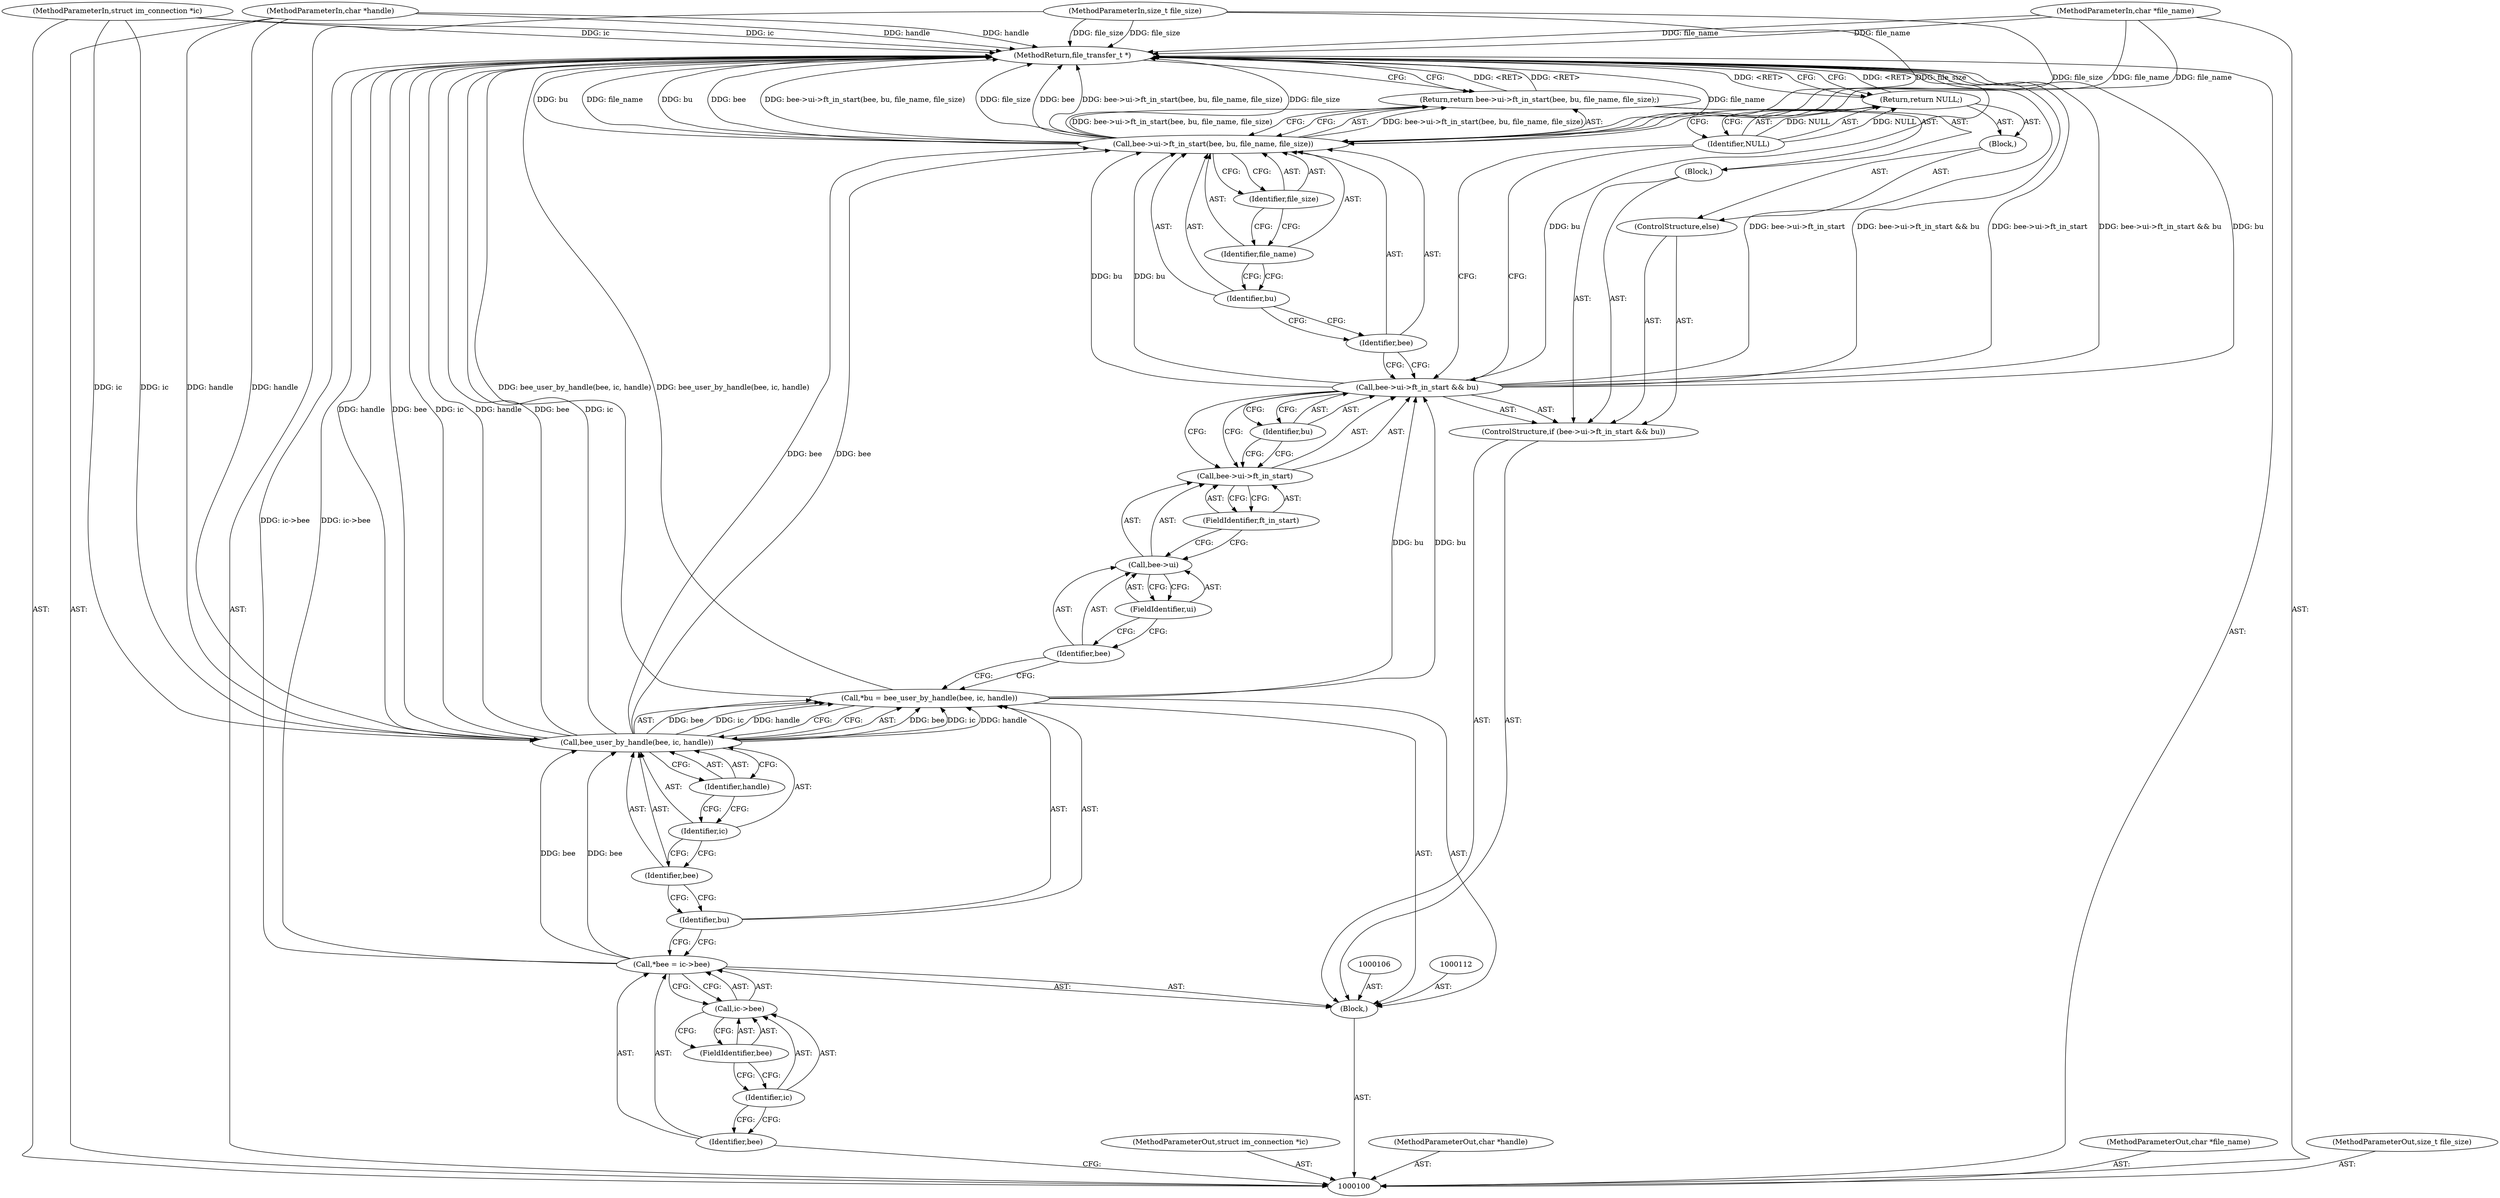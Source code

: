digraph "0_bitlbee_701ab8129ba9ea64f569daedca9a8603abad740f" {
"1000138" [label="(MethodReturn,file_transfer_t *)"];
"1000101" [label="(MethodParameterIn,struct im_connection *ic)"];
"1000176" [label="(MethodParameterOut,struct im_connection *ic)"];
"1000102" [label="(MethodParameterIn,char *handle)"];
"1000177" [label="(MethodParameterOut,char *handle)"];
"1000103" [label="(MethodParameterIn,char *file_name)"];
"1000178" [label="(MethodParameterOut,char *file_name)"];
"1000104" [label="(MethodParameterIn,size_t file_size)"];
"1000179" [label="(MethodParameterOut,size_t file_size)"];
"1000105" [label="(Block,)"];
"1000109" [label="(Call,ic->bee)"];
"1000110" [label="(Identifier,ic)"];
"1000111" [label="(FieldIdentifier,bee)"];
"1000107" [label="(Call,*bee = ic->bee)"];
"1000108" [label="(Identifier,bee)"];
"1000113" [label="(Call,*bu = bee_user_by_handle(bee, ic, handle))"];
"1000114" [label="(Identifier,bu)"];
"1000115" [label="(Call,bee_user_by_handle(bee, ic, handle))"];
"1000116" [label="(Identifier,bee)"];
"1000117" [label="(Identifier,ic)"];
"1000118" [label="(Identifier,handle)"];
"1000119" [label="(ControlStructure,if (bee->ui->ft_in_start && bu))"];
"1000124" [label="(FieldIdentifier,ui)"];
"1000125" [label="(FieldIdentifier,ft_in_start)"];
"1000126" [label="(Identifier,bu)"];
"1000127" [label="(Block,)"];
"1000120" [label="(Call,bee->ui->ft_in_start && bu)"];
"1000121" [label="(Call,bee->ui->ft_in_start)"];
"1000122" [label="(Call,bee->ui)"];
"1000123" [label="(Identifier,bee)"];
"1000129" [label="(Call,bee->ui->ft_in_start(bee, bu, file_name, file_size))"];
"1000128" [label="(Return,return bee->ui->ft_in_start(bee, bu, file_name, file_size);)"];
"1000130" [label="(Identifier,bee)"];
"1000131" [label="(Identifier,bu)"];
"1000132" [label="(Identifier,file_name)"];
"1000133" [label="(Identifier,file_size)"];
"1000134" [label="(ControlStructure,else)"];
"1000135" [label="(Block,)"];
"1000137" [label="(Identifier,NULL)"];
"1000136" [label="(Return,return NULL;)"];
"1000138" -> "1000100"  [label="AST: "];
"1000138" -> "1000128"  [label="CFG: "];
"1000138" -> "1000136"  [label="CFG: "];
"1000136" -> "1000138"  [label="DDG: <RET>"];
"1000115" -> "1000138"  [label="DDG: ic"];
"1000115" -> "1000138"  [label="DDG: handle"];
"1000115" -> "1000138"  [label="DDG: bee"];
"1000104" -> "1000138"  [label="DDG: file_size"];
"1000129" -> "1000138"  [label="DDG: file_name"];
"1000129" -> "1000138"  [label="DDG: bu"];
"1000129" -> "1000138"  [label="DDG: bee"];
"1000129" -> "1000138"  [label="DDG: bee->ui->ft_in_start(bee, bu, file_name, file_size)"];
"1000129" -> "1000138"  [label="DDG: file_size"];
"1000107" -> "1000138"  [label="DDG: ic->bee"];
"1000120" -> "1000138"  [label="DDG: bu"];
"1000120" -> "1000138"  [label="DDG: bee->ui->ft_in_start"];
"1000120" -> "1000138"  [label="DDG: bee->ui->ft_in_start && bu"];
"1000103" -> "1000138"  [label="DDG: file_name"];
"1000113" -> "1000138"  [label="DDG: bee_user_by_handle(bee, ic, handle)"];
"1000102" -> "1000138"  [label="DDG: handle"];
"1000101" -> "1000138"  [label="DDG: ic"];
"1000128" -> "1000138"  [label="DDG: <RET>"];
"1000101" -> "1000100"  [label="AST: "];
"1000101" -> "1000138"  [label="DDG: ic"];
"1000101" -> "1000115"  [label="DDG: ic"];
"1000176" -> "1000100"  [label="AST: "];
"1000102" -> "1000100"  [label="AST: "];
"1000102" -> "1000138"  [label="DDG: handle"];
"1000102" -> "1000115"  [label="DDG: handle"];
"1000177" -> "1000100"  [label="AST: "];
"1000103" -> "1000100"  [label="AST: "];
"1000103" -> "1000138"  [label="DDG: file_name"];
"1000103" -> "1000129"  [label="DDG: file_name"];
"1000178" -> "1000100"  [label="AST: "];
"1000104" -> "1000100"  [label="AST: "];
"1000104" -> "1000138"  [label="DDG: file_size"];
"1000104" -> "1000129"  [label="DDG: file_size"];
"1000179" -> "1000100"  [label="AST: "];
"1000105" -> "1000100"  [label="AST: "];
"1000106" -> "1000105"  [label="AST: "];
"1000107" -> "1000105"  [label="AST: "];
"1000112" -> "1000105"  [label="AST: "];
"1000113" -> "1000105"  [label="AST: "];
"1000119" -> "1000105"  [label="AST: "];
"1000109" -> "1000107"  [label="AST: "];
"1000109" -> "1000111"  [label="CFG: "];
"1000110" -> "1000109"  [label="AST: "];
"1000111" -> "1000109"  [label="AST: "];
"1000107" -> "1000109"  [label="CFG: "];
"1000110" -> "1000109"  [label="AST: "];
"1000110" -> "1000108"  [label="CFG: "];
"1000111" -> "1000110"  [label="CFG: "];
"1000111" -> "1000109"  [label="AST: "];
"1000111" -> "1000110"  [label="CFG: "];
"1000109" -> "1000111"  [label="CFG: "];
"1000107" -> "1000105"  [label="AST: "];
"1000107" -> "1000109"  [label="CFG: "];
"1000108" -> "1000107"  [label="AST: "];
"1000109" -> "1000107"  [label="AST: "];
"1000114" -> "1000107"  [label="CFG: "];
"1000107" -> "1000138"  [label="DDG: ic->bee"];
"1000107" -> "1000115"  [label="DDG: bee"];
"1000108" -> "1000107"  [label="AST: "];
"1000108" -> "1000100"  [label="CFG: "];
"1000110" -> "1000108"  [label="CFG: "];
"1000113" -> "1000105"  [label="AST: "];
"1000113" -> "1000115"  [label="CFG: "];
"1000114" -> "1000113"  [label="AST: "];
"1000115" -> "1000113"  [label="AST: "];
"1000123" -> "1000113"  [label="CFG: "];
"1000113" -> "1000138"  [label="DDG: bee_user_by_handle(bee, ic, handle)"];
"1000115" -> "1000113"  [label="DDG: bee"];
"1000115" -> "1000113"  [label="DDG: ic"];
"1000115" -> "1000113"  [label="DDG: handle"];
"1000113" -> "1000120"  [label="DDG: bu"];
"1000114" -> "1000113"  [label="AST: "];
"1000114" -> "1000107"  [label="CFG: "];
"1000116" -> "1000114"  [label="CFG: "];
"1000115" -> "1000113"  [label="AST: "];
"1000115" -> "1000118"  [label="CFG: "];
"1000116" -> "1000115"  [label="AST: "];
"1000117" -> "1000115"  [label="AST: "];
"1000118" -> "1000115"  [label="AST: "];
"1000113" -> "1000115"  [label="CFG: "];
"1000115" -> "1000138"  [label="DDG: ic"];
"1000115" -> "1000138"  [label="DDG: handle"];
"1000115" -> "1000138"  [label="DDG: bee"];
"1000115" -> "1000113"  [label="DDG: bee"];
"1000115" -> "1000113"  [label="DDG: ic"];
"1000115" -> "1000113"  [label="DDG: handle"];
"1000107" -> "1000115"  [label="DDG: bee"];
"1000101" -> "1000115"  [label="DDG: ic"];
"1000102" -> "1000115"  [label="DDG: handle"];
"1000115" -> "1000129"  [label="DDG: bee"];
"1000116" -> "1000115"  [label="AST: "];
"1000116" -> "1000114"  [label="CFG: "];
"1000117" -> "1000116"  [label="CFG: "];
"1000117" -> "1000115"  [label="AST: "];
"1000117" -> "1000116"  [label="CFG: "];
"1000118" -> "1000117"  [label="CFG: "];
"1000118" -> "1000115"  [label="AST: "];
"1000118" -> "1000117"  [label="CFG: "];
"1000115" -> "1000118"  [label="CFG: "];
"1000119" -> "1000105"  [label="AST: "];
"1000120" -> "1000119"  [label="AST: "];
"1000127" -> "1000119"  [label="AST: "];
"1000134" -> "1000119"  [label="AST: "];
"1000124" -> "1000122"  [label="AST: "];
"1000124" -> "1000123"  [label="CFG: "];
"1000122" -> "1000124"  [label="CFG: "];
"1000125" -> "1000121"  [label="AST: "];
"1000125" -> "1000122"  [label="CFG: "];
"1000121" -> "1000125"  [label="CFG: "];
"1000126" -> "1000120"  [label="AST: "];
"1000126" -> "1000121"  [label="CFG: "];
"1000120" -> "1000126"  [label="CFG: "];
"1000127" -> "1000119"  [label="AST: "];
"1000128" -> "1000127"  [label="AST: "];
"1000120" -> "1000119"  [label="AST: "];
"1000120" -> "1000121"  [label="CFG: "];
"1000120" -> "1000126"  [label="CFG: "];
"1000121" -> "1000120"  [label="AST: "];
"1000126" -> "1000120"  [label="AST: "];
"1000130" -> "1000120"  [label="CFG: "];
"1000137" -> "1000120"  [label="CFG: "];
"1000120" -> "1000138"  [label="DDG: bu"];
"1000120" -> "1000138"  [label="DDG: bee->ui->ft_in_start"];
"1000120" -> "1000138"  [label="DDG: bee->ui->ft_in_start && bu"];
"1000113" -> "1000120"  [label="DDG: bu"];
"1000120" -> "1000129"  [label="DDG: bu"];
"1000121" -> "1000120"  [label="AST: "];
"1000121" -> "1000125"  [label="CFG: "];
"1000122" -> "1000121"  [label="AST: "];
"1000125" -> "1000121"  [label="AST: "];
"1000126" -> "1000121"  [label="CFG: "];
"1000120" -> "1000121"  [label="CFG: "];
"1000122" -> "1000121"  [label="AST: "];
"1000122" -> "1000124"  [label="CFG: "];
"1000123" -> "1000122"  [label="AST: "];
"1000124" -> "1000122"  [label="AST: "];
"1000125" -> "1000122"  [label="CFG: "];
"1000123" -> "1000122"  [label="AST: "];
"1000123" -> "1000113"  [label="CFG: "];
"1000124" -> "1000123"  [label="CFG: "];
"1000129" -> "1000128"  [label="AST: "];
"1000129" -> "1000133"  [label="CFG: "];
"1000130" -> "1000129"  [label="AST: "];
"1000131" -> "1000129"  [label="AST: "];
"1000132" -> "1000129"  [label="AST: "];
"1000133" -> "1000129"  [label="AST: "];
"1000128" -> "1000129"  [label="CFG: "];
"1000129" -> "1000138"  [label="DDG: file_name"];
"1000129" -> "1000138"  [label="DDG: bu"];
"1000129" -> "1000138"  [label="DDG: bee"];
"1000129" -> "1000138"  [label="DDG: bee->ui->ft_in_start(bee, bu, file_name, file_size)"];
"1000129" -> "1000138"  [label="DDG: file_size"];
"1000129" -> "1000128"  [label="DDG: bee->ui->ft_in_start(bee, bu, file_name, file_size)"];
"1000115" -> "1000129"  [label="DDG: bee"];
"1000120" -> "1000129"  [label="DDG: bu"];
"1000103" -> "1000129"  [label="DDG: file_name"];
"1000104" -> "1000129"  [label="DDG: file_size"];
"1000128" -> "1000127"  [label="AST: "];
"1000128" -> "1000129"  [label="CFG: "];
"1000129" -> "1000128"  [label="AST: "];
"1000138" -> "1000128"  [label="CFG: "];
"1000128" -> "1000138"  [label="DDG: <RET>"];
"1000129" -> "1000128"  [label="DDG: bee->ui->ft_in_start(bee, bu, file_name, file_size)"];
"1000130" -> "1000129"  [label="AST: "];
"1000130" -> "1000120"  [label="CFG: "];
"1000131" -> "1000130"  [label="CFG: "];
"1000131" -> "1000129"  [label="AST: "];
"1000131" -> "1000130"  [label="CFG: "];
"1000132" -> "1000131"  [label="CFG: "];
"1000132" -> "1000129"  [label="AST: "];
"1000132" -> "1000131"  [label="CFG: "];
"1000133" -> "1000132"  [label="CFG: "];
"1000133" -> "1000129"  [label="AST: "];
"1000133" -> "1000132"  [label="CFG: "];
"1000129" -> "1000133"  [label="CFG: "];
"1000134" -> "1000119"  [label="AST: "];
"1000135" -> "1000134"  [label="AST: "];
"1000135" -> "1000134"  [label="AST: "];
"1000136" -> "1000135"  [label="AST: "];
"1000137" -> "1000136"  [label="AST: "];
"1000137" -> "1000120"  [label="CFG: "];
"1000136" -> "1000137"  [label="CFG: "];
"1000137" -> "1000136"  [label="DDG: NULL"];
"1000136" -> "1000135"  [label="AST: "];
"1000136" -> "1000137"  [label="CFG: "];
"1000137" -> "1000136"  [label="AST: "];
"1000138" -> "1000136"  [label="CFG: "];
"1000136" -> "1000138"  [label="DDG: <RET>"];
"1000137" -> "1000136"  [label="DDG: NULL"];
}
